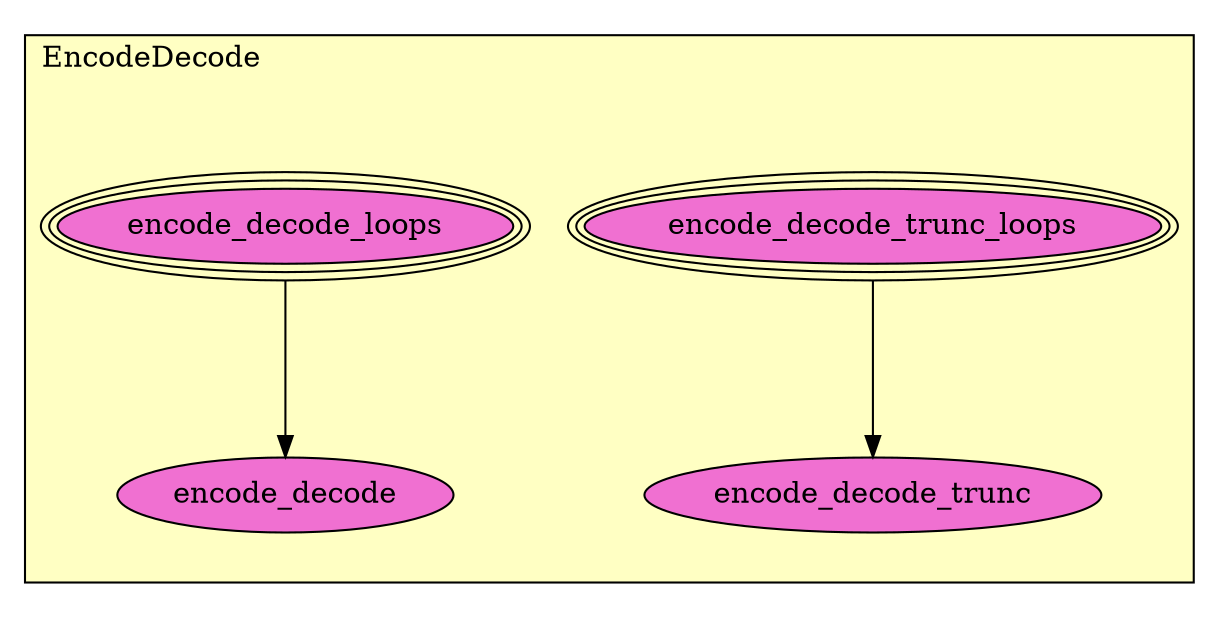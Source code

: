 digraph HoTT_Homotopy_EncodeDecode {
  graph [ratio=0.5]
  node [style=filled]
EncodeDecode_encode_decode_trunc_loops [label="encode_decode_trunc_loops", URL=<EncodeDecode.html#encode_decode_trunc_loops>, peripheries=3, fillcolor="#F070D1"] ;
EncodeDecode_encode_decode_loops [label="encode_decode_loops", URL=<EncodeDecode.html#encode_decode_loops>, peripheries=3, fillcolor="#F070D1"] ;
EncodeDecode_encode_decode_trunc [label="encode_decode_trunc", URL=<EncodeDecode.html#encode_decode_trunc>, fillcolor="#F070D1"] ;
EncodeDecode_encode_decode [label="encode_decode", URL=<EncodeDecode.html#encode_decode>, fillcolor="#F070D1"] ;
  EncodeDecode_encode_decode_trunc_loops -> EncodeDecode_encode_decode_trunc [] ;
  EncodeDecode_encode_decode_loops -> EncodeDecode_encode_decode [] ;
subgraph cluster_EncodeDecode { label="EncodeDecode"; fillcolor="#FFFFC3"; labeljust=l; style=filled 
EncodeDecode_encode_decode; EncodeDecode_encode_decode_trunc; EncodeDecode_encode_decode_loops; EncodeDecode_encode_decode_trunc_loops; };
} /* END */
